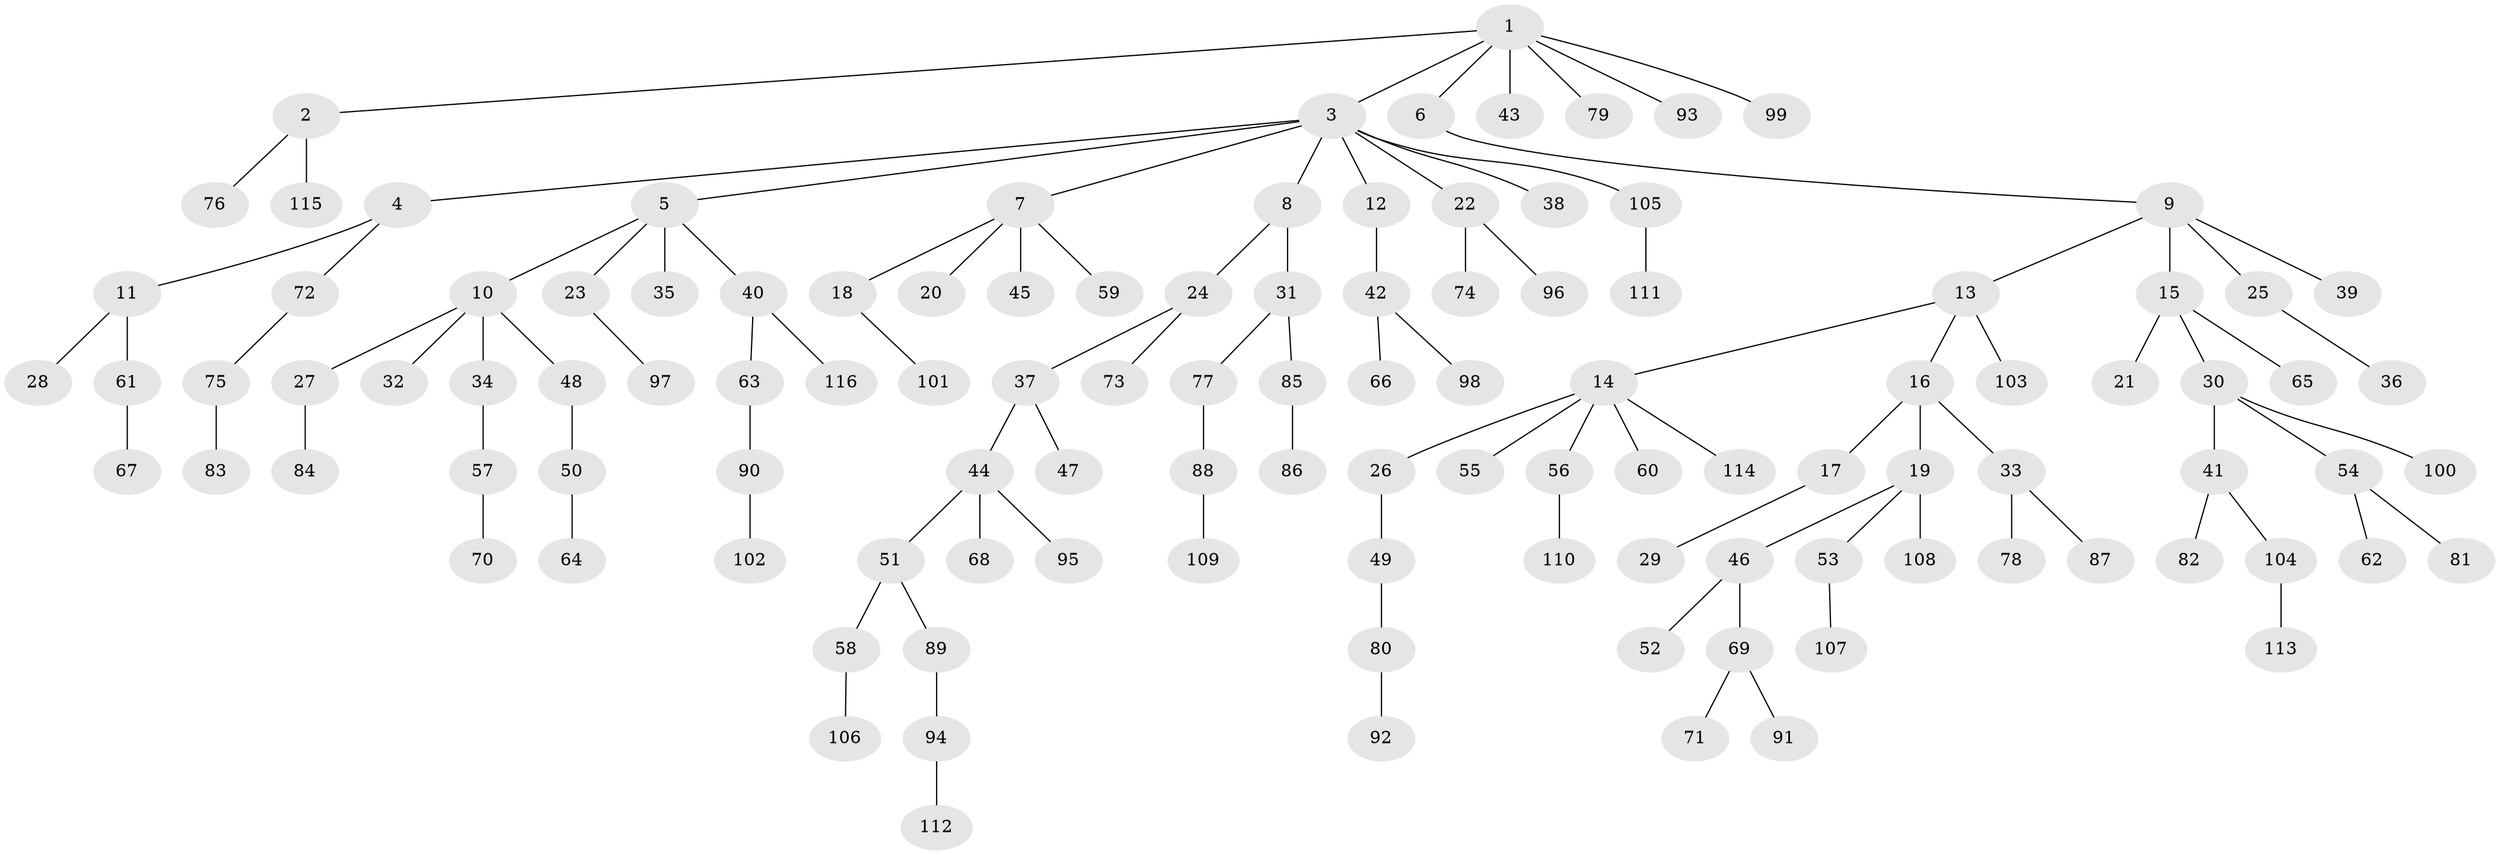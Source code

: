 // coarse degree distribution, {6: 0.014285714285714285, 2: 0.2714285714285714, 8: 0.014285714285714285, 3: 0.12857142857142856, 4: 0.07142857142857142, 5: 0.014285714285714285, 1: 0.4857142857142857}
// Generated by graph-tools (version 1.1) at 2025/51/03/04/25 22:51:32]
// undirected, 116 vertices, 115 edges
graph export_dot {
  node [color=gray90,style=filled];
  1;
  2;
  3;
  4;
  5;
  6;
  7;
  8;
  9;
  10;
  11;
  12;
  13;
  14;
  15;
  16;
  17;
  18;
  19;
  20;
  21;
  22;
  23;
  24;
  25;
  26;
  27;
  28;
  29;
  30;
  31;
  32;
  33;
  34;
  35;
  36;
  37;
  38;
  39;
  40;
  41;
  42;
  43;
  44;
  45;
  46;
  47;
  48;
  49;
  50;
  51;
  52;
  53;
  54;
  55;
  56;
  57;
  58;
  59;
  60;
  61;
  62;
  63;
  64;
  65;
  66;
  67;
  68;
  69;
  70;
  71;
  72;
  73;
  74;
  75;
  76;
  77;
  78;
  79;
  80;
  81;
  82;
  83;
  84;
  85;
  86;
  87;
  88;
  89;
  90;
  91;
  92;
  93;
  94;
  95;
  96;
  97;
  98;
  99;
  100;
  101;
  102;
  103;
  104;
  105;
  106;
  107;
  108;
  109;
  110;
  111;
  112;
  113;
  114;
  115;
  116;
  1 -- 2;
  1 -- 3;
  1 -- 6;
  1 -- 43;
  1 -- 79;
  1 -- 93;
  1 -- 99;
  2 -- 76;
  2 -- 115;
  3 -- 4;
  3 -- 5;
  3 -- 7;
  3 -- 8;
  3 -- 12;
  3 -- 22;
  3 -- 38;
  3 -- 105;
  4 -- 11;
  4 -- 72;
  5 -- 10;
  5 -- 23;
  5 -- 35;
  5 -- 40;
  6 -- 9;
  7 -- 18;
  7 -- 20;
  7 -- 45;
  7 -- 59;
  8 -- 24;
  8 -- 31;
  9 -- 13;
  9 -- 15;
  9 -- 25;
  9 -- 39;
  10 -- 27;
  10 -- 32;
  10 -- 34;
  10 -- 48;
  11 -- 28;
  11 -- 61;
  12 -- 42;
  13 -- 14;
  13 -- 16;
  13 -- 103;
  14 -- 26;
  14 -- 55;
  14 -- 56;
  14 -- 60;
  14 -- 114;
  15 -- 21;
  15 -- 30;
  15 -- 65;
  16 -- 17;
  16 -- 19;
  16 -- 33;
  17 -- 29;
  18 -- 101;
  19 -- 46;
  19 -- 53;
  19 -- 108;
  22 -- 74;
  22 -- 96;
  23 -- 97;
  24 -- 37;
  24 -- 73;
  25 -- 36;
  26 -- 49;
  27 -- 84;
  30 -- 41;
  30 -- 54;
  30 -- 100;
  31 -- 77;
  31 -- 85;
  33 -- 78;
  33 -- 87;
  34 -- 57;
  37 -- 44;
  37 -- 47;
  40 -- 63;
  40 -- 116;
  41 -- 82;
  41 -- 104;
  42 -- 66;
  42 -- 98;
  44 -- 51;
  44 -- 68;
  44 -- 95;
  46 -- 52;
  46 -- 69;
  48 -- 50;
  49 -- 80;
  50 -- 64;
  51 -- 58;
  51 -- 89;
  53 -- 107;
  54 -- 62;
  54 -- 81;
  56 -- 110;
  57 -- 70;
  58 -- 106;
  61 -- 67;
  63 -- 90;
  69 -- 71;
  69 -- 91;
  72 -- 75;
  75 -- 83;
  77 -- 88;
  80 -- 92;
  85 -- 86;
  88 -- 109;
  89 -- 94;
  90 -- 102;
  94 -- 112;
  104 -- 113;
  105 -- 111;
}
